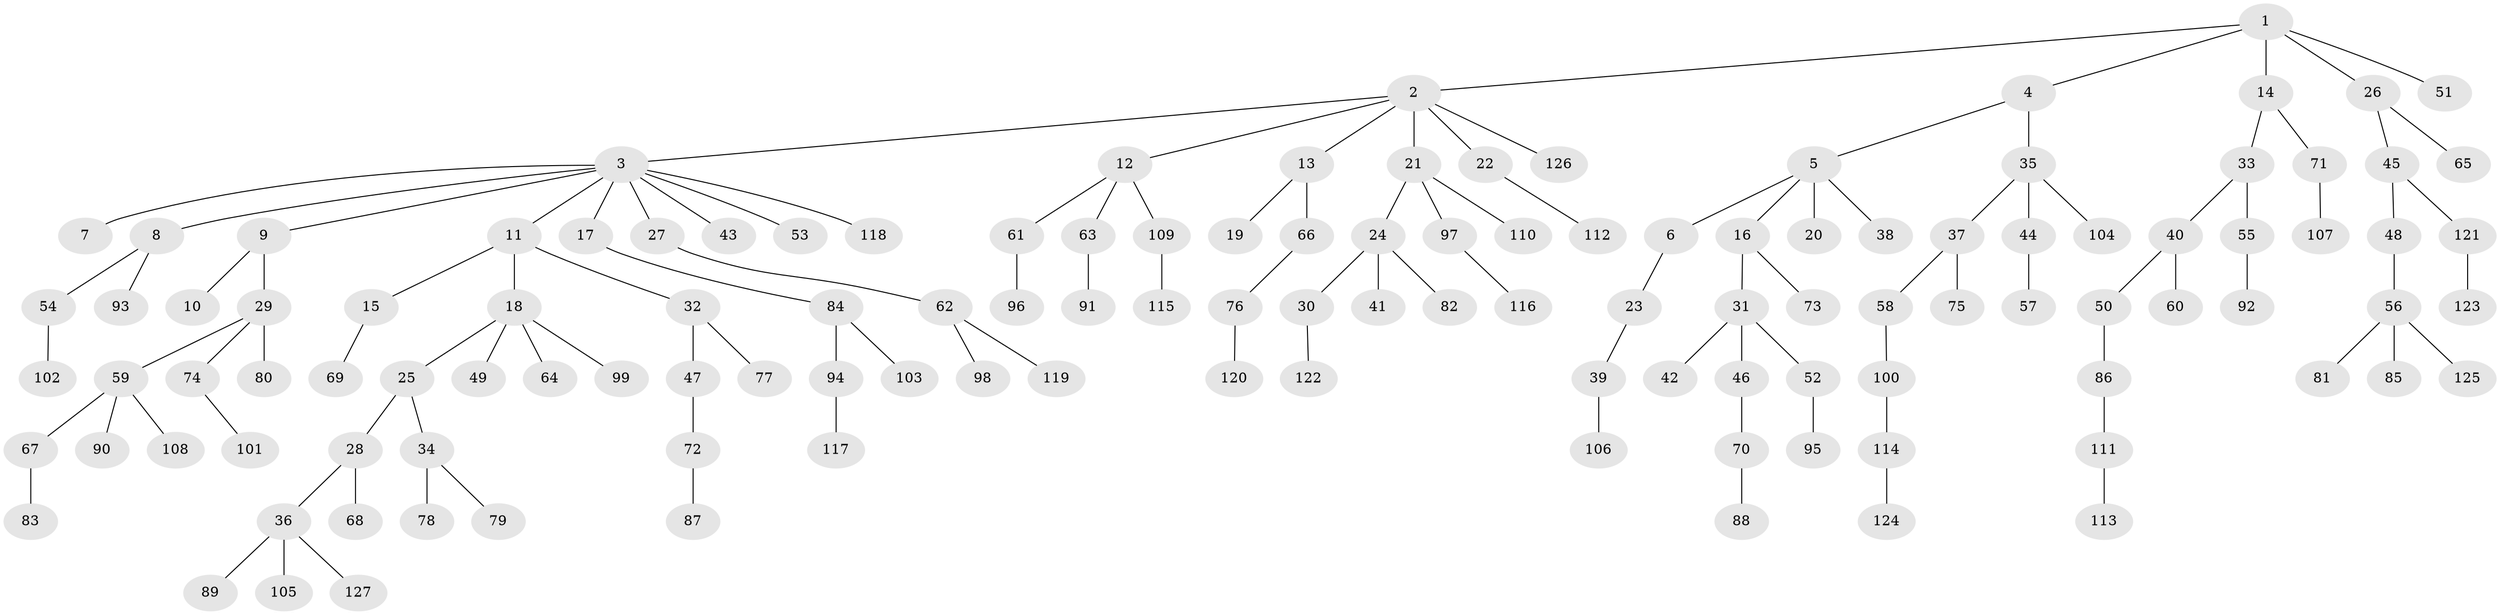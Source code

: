 // coarse degree distribution, {5: 0.05263157894736842, 7: 0.02631578947368421, 9: 0.02631578947368421, 2: 0.07894736842105263, 4: 0.07894736842105263, 1: 0.7105263157894737, 3: 0.02631578947368421}
// Generated by graph-tools (version 1.1) at 2025/19/03/04/25 18:19:22]
// undirected, 127 vertices, 126 edges
graph export_dot {
graph [start="1"]
  node [color=gray90,style=filled];
  1;
  2;
  3;
  4;
  5;
  6;
  7;
  8;
  9;
  10;
  11;
  12;
  13;
  14;
  15;
  16;
  17;
  18;
  19;
  20;
  21;
  22;
  23;
  24;
  25;
  26;
  27;
  28;
  29;
  30;
  31;
  32;
  33;
  34;
  35;
  36;
  37;
  38;
  39;
  40;
  41;
  42;
  43;
  44;
  45;
  46;
  47;
  48;
  49;
  50;
  51;
  52;
  53;
  54;
  55;
  56;
  57;
  58;
  59;
  60;
  61;
  62;
  63;
  64;
  65;
  66;
  67;
  68;
  69;
  70;
  71;
  72;
  73;
  74;
  75;
  76;
  77;
  78;
  79;
  80;
  81;
  82;
  83;
  84;
  85;
  86;
  87;
  88;
  89;
  90;
  91;
  92;
  93;
  94;
  95;
  96;
  97;
  98;
  99;
  100;
  101;
  102;
  103;
  104;
  105;
  106;
  107;
  108;
  109;
  110;
  111;
  112;
  113;
  114;
  115;
  116;
  117;
  118;
  119;
  120;
  121;
  122;
  123;
  124;
  125;
  126;
  127;
  1 -- 2;
  1 -- 4;
  1 -- 14;
  1 -- 26;
  1 -- 51;
  2 -- 3;
  2 -- 12;
  2 -- 13;
  2 -- 21;
  2 -- 22;
  2 -- 126;
  3 -- 7;
  3 -- 8;
  3 -- 9;
  3 -- 11;
  3 -- 17;
  3 -- 27;
  3 -- 43;
  3 -- 53;
  3 -- 118;
  4 -- 5;
  4 -- 35;
  5 -- 6;
  5 -- 16;
  5 -- 20;
  5 -- 38;
  6 -- 23;
  8 -- 54;
  8 -- 93;
  9 -- 10;
  9 -- 29;
  11 -- 15;
  11 -- 18;
  11 -- 32;
  12 -- 61;
  12 -- 63;
  12 -- 109;
  13 -- 19;
  13 -- 66;
  14 -- 33;
  14 -- 71;
  15 -- 69;
  16 -- 31;
  16 -- 73;
  17 -- 84;
  18 -- 25;
  18 -- 49;
  18 -- 64;
  18 -- 99;
  21 -- 24;
  21 -- 97;
  21 -- 110;
  22 -- 112;
  23 -- 39;
  24 -- 30;
  24 -- 41;
  24 -- 82;
  25 -- 28;
  25 -- 34;
  26 -- 45;
  26 -- 65;
  27 -- 62;
  28 -- 36;
  28 -- 68;
  29 -- 59;
  29 -- 74;
  29 -- 80;
  30 -- 122;
  31 -- 42;
  31 -- 46;
  31 -- 52;
  32 -- 47;
  32 -- 77;
  33 -- 40;
  33 -- 55;
  34 -- 78;
  34 -- 79;
  35 -- 37;
  35 -- 44;
  35 -- 104;
  36 -- 89;
  36 -- 105;
  36 -- 127;
  37 -- 58;
  37 -- 75;
  39 -- 106;
  40 -- 50;
  40 -- 60;
  44 -- 57;
  45 -- 48;
  45 -- 121;
  46 -- 70;
  47 -- 72;
  48 -- 56;
  50 -- 86;
  52 -- 95;
  54 -- 102;
  55 -- 92;
  56 -- 81;
  56 -- 85;
  56 -- 125;
  58 -- 100;
  59 -- 67;
  59 -- 90;
  59 -- 108;
  61 -- 96;
  62 -- 98;
  62 -- 119;
  63 -- 91;
  66 -- 76;
  67 -- 83;
  70 -- 88;
  71 -- 107;
  72 -- 87;
  74 -- 101;
  76 -- 120;
  84 -- 94;
  84 -- 103;
  86 -- 111;
  94 -- 117;
  97 -- 116;
  100 -- 114;
  109 -- 115;
  111 -- 113;
  114 -- 124;
  121 -- 123;
}
